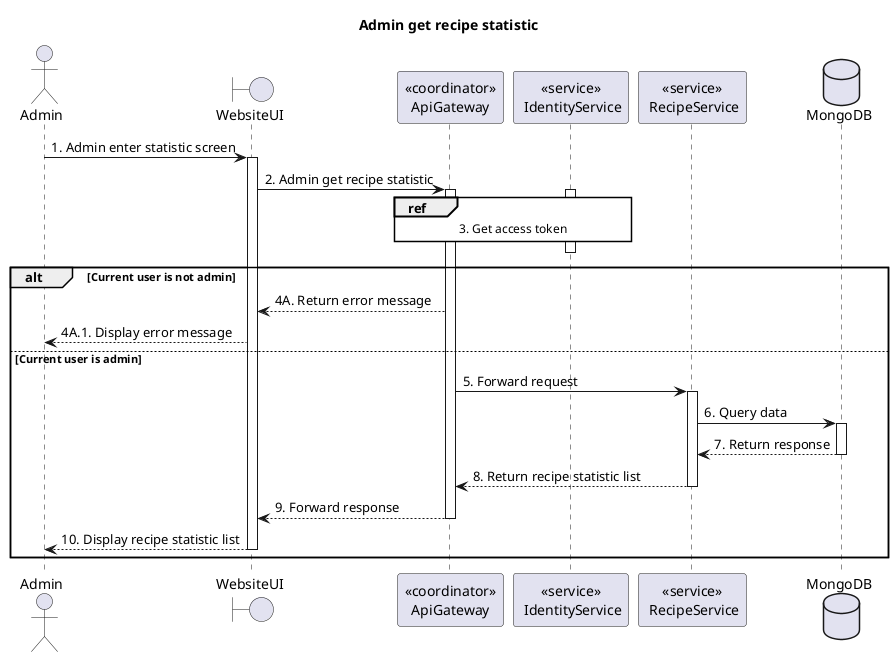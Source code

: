 @startuml Sequence
title "Admin get recipe statistic"
' Style section
<style>
  sequenceDiagram {
    reference {
      BackGroundColor white
    }
}
</style>

actor Admin
boundary WebsiteUI
participant "<<coordinator>>\nApiGateway" as ApiGateway
participant "<<service>>\n IdentityService" as IdentityService
participant "<<service>>\n RecipeService" as RecipeService
database MongoDB

Admin -> WebsiteUI++: 1. Admin enter statistic screen
WebsiteUI -> ApiGateway++: 2. Admin get recipe statistic

activate IdentityService
ref over ApiGateway, IdentityService: 3. Get access token
ApiGateway -[hidden]-> IdentityService
deactivate IdentityService

alt Current user is not admin
    WebsiteUI <-- ApiGateway: 4A. Return error message
    Admin <-- WebsiteUI: 4A.1. Display error message
else Current user is admin
    ApiGateway -> RecipeService++: 5. Forward request
    RecipeService -> MongoDB++: 6. Query data
    RecipeService <-- MongoDB--: 7. Return response
    ApiGateway <-- RecipeService--: 8. Return recipe statistic list
    WebsiteUI <-- ApiGateway--: 9. Forward response
    Admin <-- WebsiteUI--: 10. Display recipe statistic list
end alt

@enduml